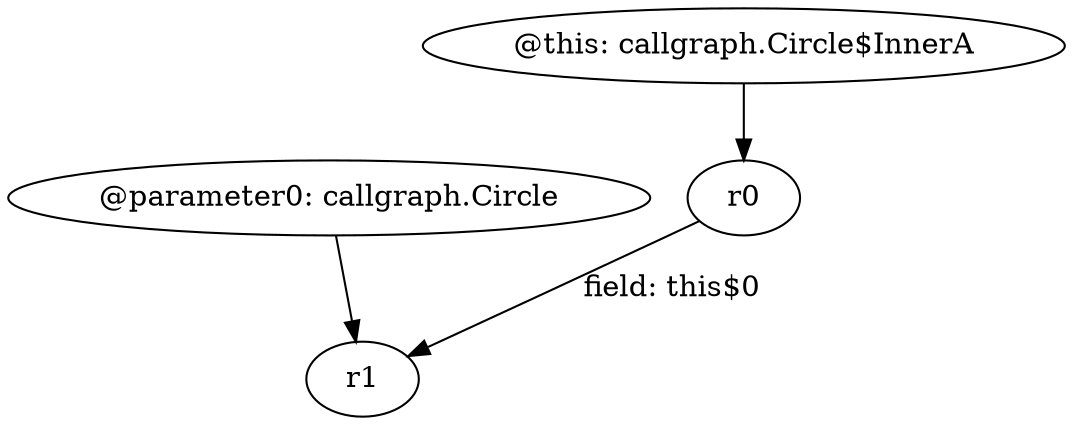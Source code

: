 digraph g {
0[label="r0"]
1[label="r1"]
0->1[label="field: this$0"]
2[label="@this: callgraph.Circle$InnerA"]
2->0[label=""]
3[label="@parameter0: callgraph.Circle"]
3->1[label=""]
}